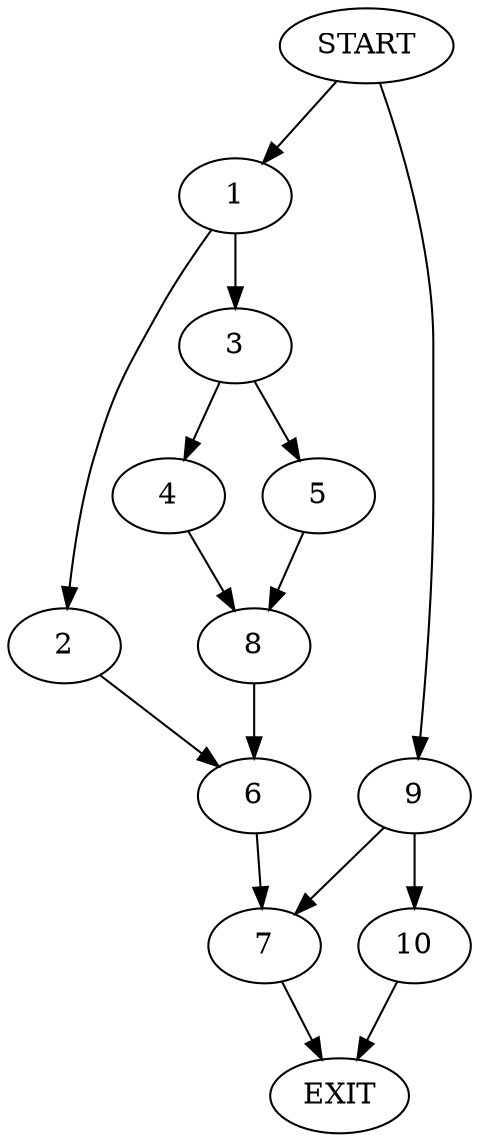 digraph {
0 [label="START"]
11 [label="EXIT"]
0 -> 1
1 -> 2
1 -> 3
3 -> 4
3 -> 5
2 -> 6
6 -> 7
5 -> 8
4 -> 8
8 -> 6
7 -> 11
0 -> 9
9 -> 10
9 -> 7
10 -> 11
}
